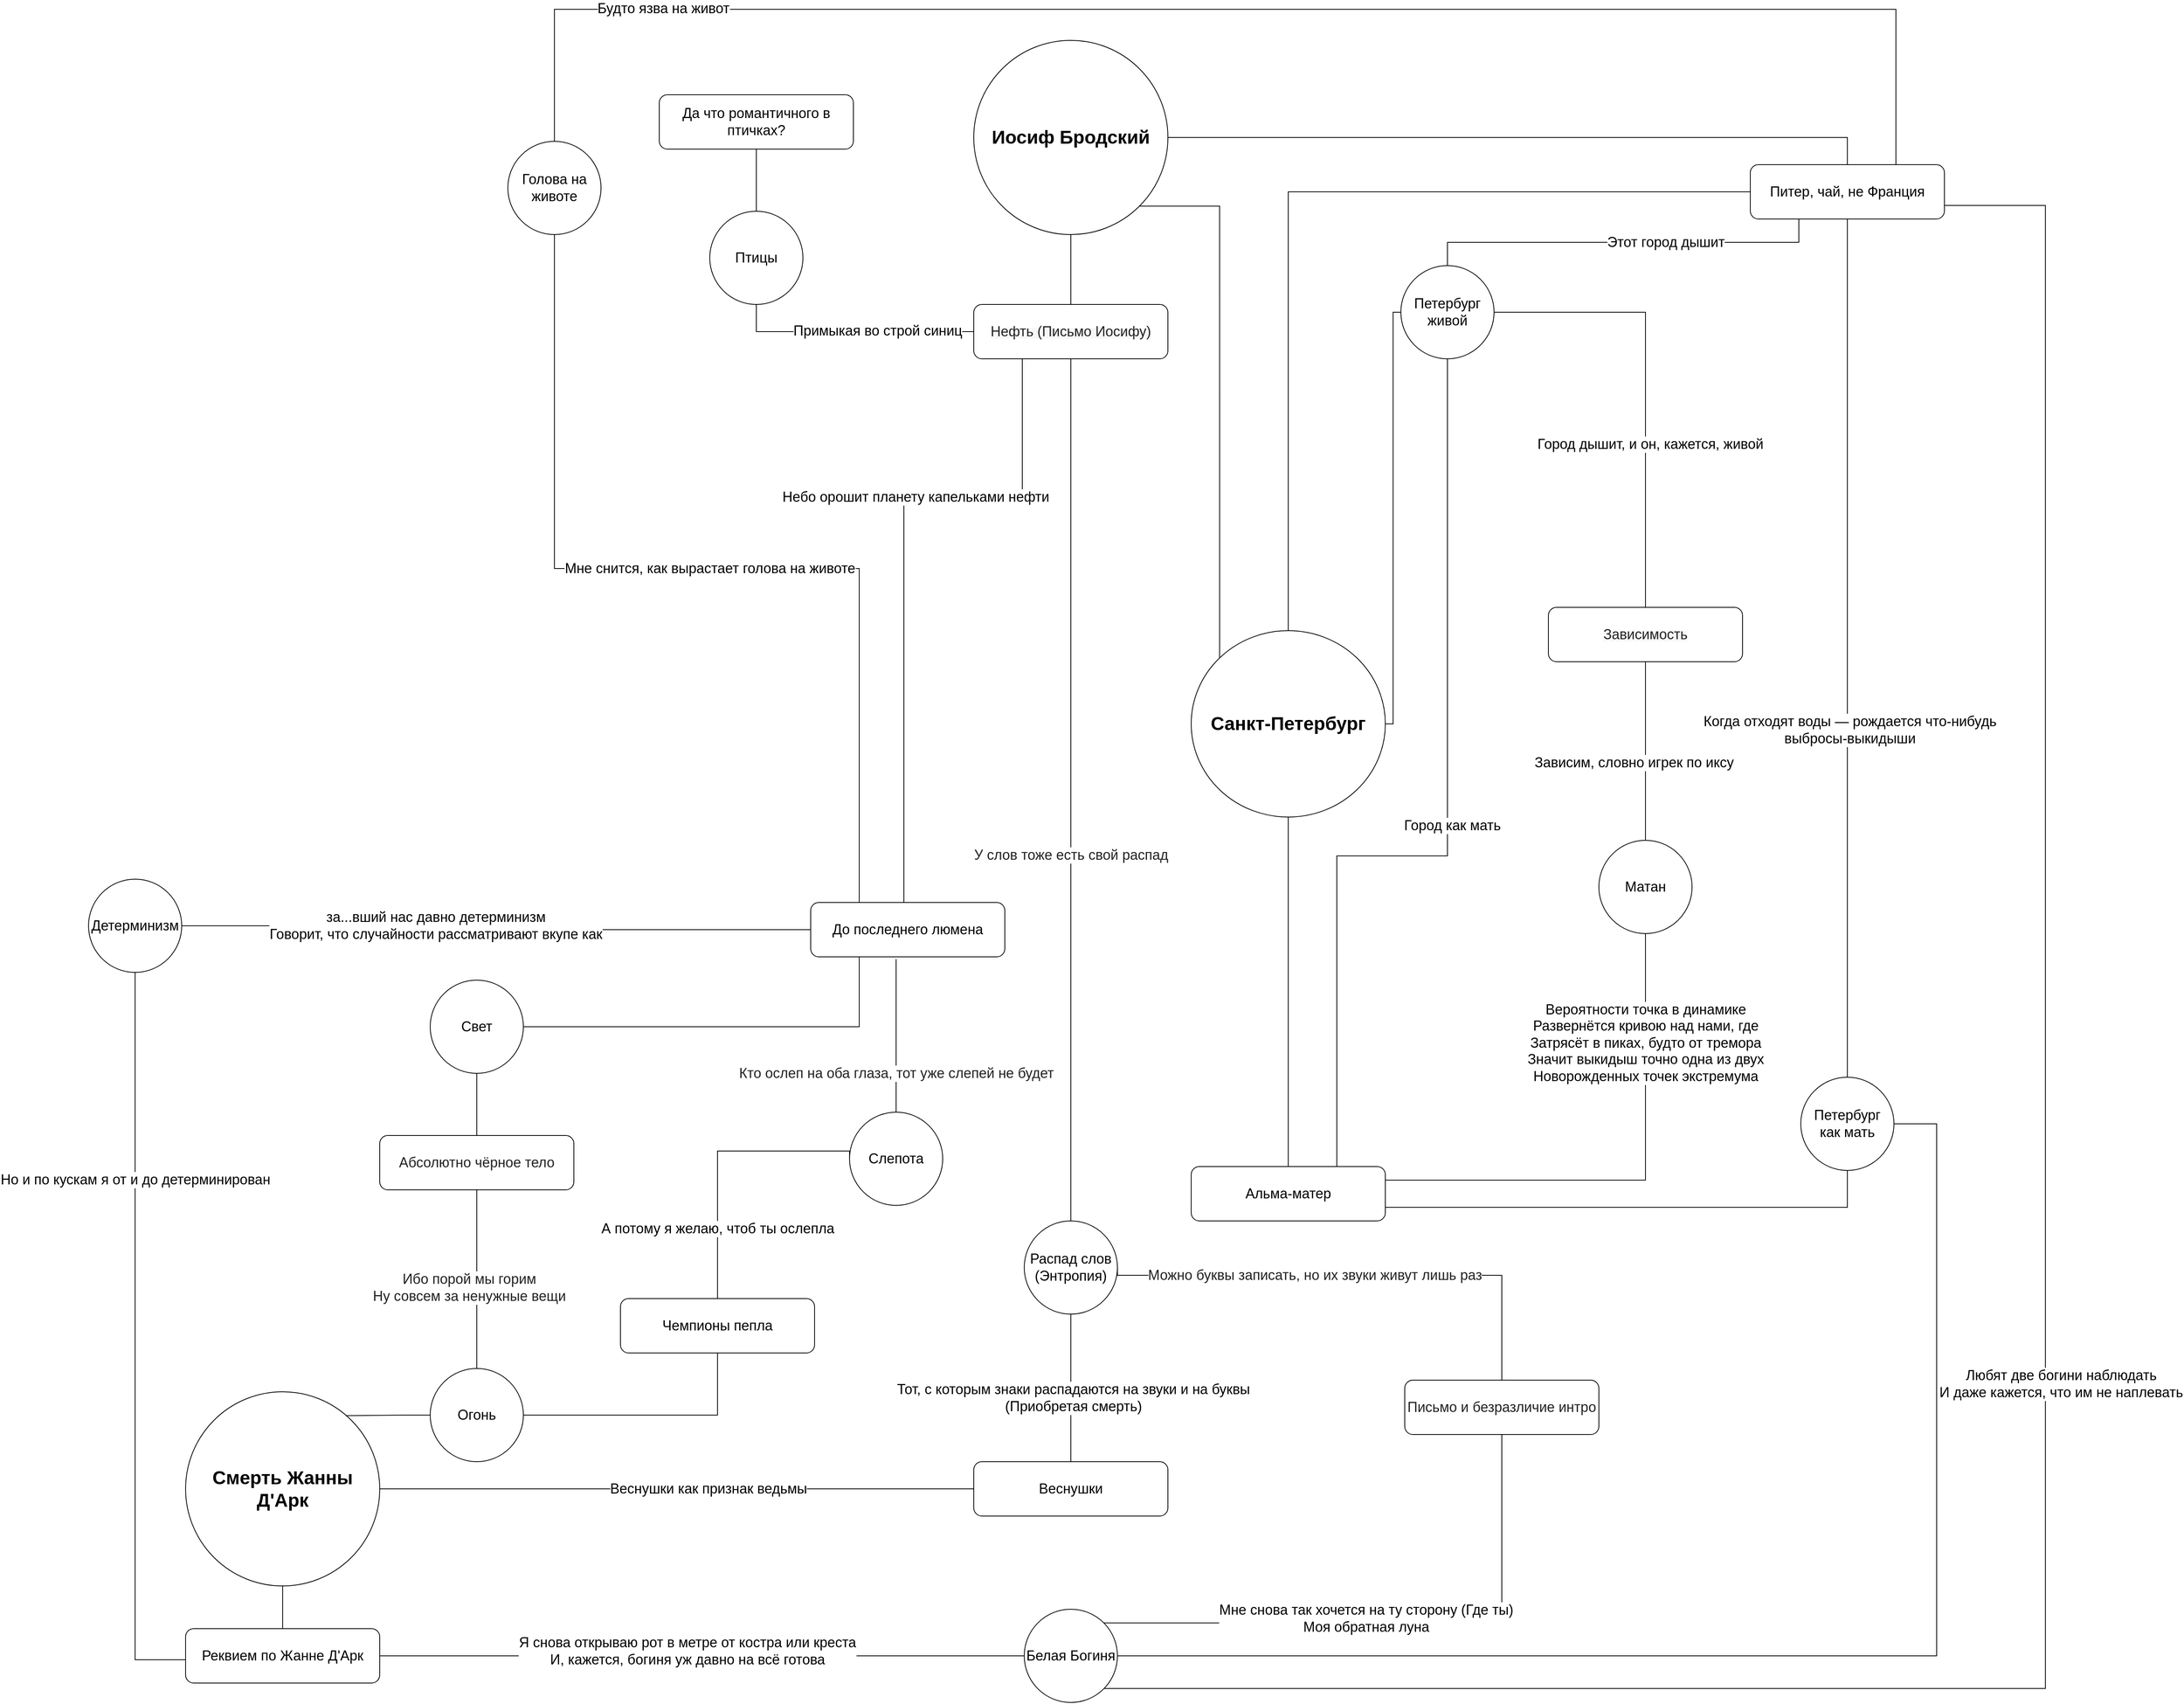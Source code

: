 <mxfile version="14.3.2" type="github">
  <diagram id="hLvbFPvER6smxe1DaEyC" name="Page-1">
    <mxGraphModel dx="4622" dy="4001" grid="1" gridSize="10" guides="1" tooltips="1" connect="1" arrows="1" fold="1" page="1" pageScale="1" pageWidth="827" pageHeight="1169" math="0" shadow="0">
      <root>
        <mxCell id="0" />
        <mxCell id="1" parent="0" />
        <mxCell id="lqc5_xZJ1Iw9UYwcaw_J-13" style="edgeStyle=orthogonalEdgeStyle;rounded=0;orthogonalLoop=1;jettySize=auto;html=1;entryX=0;entryY=0.5;entryDx=0;entryDy=0;endArrow=none;endFill=0;exitX=0.5;exitY=0;exitDx=0;exitDy=0;" parent="1" source="1c6ZH7vMenbnLPpmqNAf-1" target="1c6ZH7vMenbnLPpmqNAf-60" edge="1">
          <mxGeometry relative="1" as="geometry" />
        </mxCell>
        <mxCell id="lqc5_xZJ1Iw9UYwcaw_J-24" style="edgeStyle=orthogonalEdgeStyle;rounded=0;orthogonalLoop=1;jettySize=auto;html=1;entryX=1;entryY=1;entryDx=0;entryDy=0;endArrow=none;endFill=0;exitX=0;exitY=0;exitDx=0;exitDy=0;" parent="1" source="1c6ZH7vMenbnLPpmqNAf-1" target="1c6ZH7vMenbnLPpmqNAf-2" edge="1">
          <mxGeometry relative="1" as="geometry">
            <Array as="points">
              <mxPoint x="-83" y="-877" />
            </Array>
          </mxGeometry>
        </mxCell>
        <mxCell id="1c6ZH7vMenbnLPpmqNAf-1" value="&lt;b&gt;&lt;font style=&quot;font-size: 24px&quot;&gt;Санкт-Петербург&lt;/font&gt;&lt;/b&gt;" style="ellipse;whiteSpace=wrap;html=1;" parent="1" vertex="1">
          <mxGeometry x="-120" y="-330" width="250" height="240" as="geometry" />
        </mxCell>
        <mxCell id="lqc5_xZJ1Iw9UYwcaw_J-55" style="edgeStyle=orthogonalEdgeStyle;rounded=0;orthogonalLoop=1;jettySize=auto;html=1;entryX=0.5;entryY=0;entryDx=0;entryDy=0;endArrow=none;endFill=0;" parent="1" source="1c6ZH7vMenbnLPpmqNAf-2" target="1c6ZH7vMenbnLPpmqNAf-37" edge="1">
          <mxGeometry relative="1" as="geometry" />
        </mxCell>
        <mxCell id="1c6ZH7vMenbnLPpmqNAf-2" value="&lt;b&gt;&lt;font style=&quot;font-size: 24px&quot;&gt;Иосиф Бродский&lt;/font&gt;&lt;/b&gt;" style="ellipse;whiteSpace=wrap;html=1;" parent="1" vertex="1">
          <mxGeometry x="-400" y="-1090" width="250" height="250" as="geometry" />
        </mxCell>
        <mxCell id="uBlwhXAnEBfQTf6dqCAZ-1" style="edgeStyle=orthogonalEdgeStyle;rounded=0;orthogonalLoop=1;jettySize=auto;html=1;entryX=0.5;entryY=0;entryDx=0;entryDy=0;endArrow=none;endFill=0;" edge="1" parent="1" source="1c6ZH7vMenbnLPpmqNAf-4" target="lqc5_xZJ1Iw9UYwcaw_J-47">
          <mxGeometry relative="1" as="geometry" />
        </mxCell>
        <mxCell id="1c6ZH7vMenbnLPpmqNAf-4" value="&lt;b&gt;&lt;font style=&quot;font-size: 24px&quot;&gt;Смерть Жанны Д&#39;Арк&lt;/font&gt;&lt;/b&gt;" style="ellipse;whiteSpace=wrap;html=1;" parent="1" vertex="1">
          <mxGeometry x="-1415" y="650" width="250" height="250" as="geometry" />
        </mxCell>
        <mxCell id="1c6ZH7vMenbnLPpmqNAf-12" value="&lt;font style=&quot;font-size: 18px&quot;&gt;Распад слов (Энтропия)&lt;/font&gt;" style="ellipse;whiteSpace=wrap;html=1;" parent="1" vertex="1">
          <mxGeometry x="-335" y="430" width="120" height="120" as="geometry" />
        </mxCell>
        <mxCell id="1c6ZH7vMenbnLPpmqNAf-33" style="edgeStyle=orthogonalEdgeStyle;rounded=0;orthogonalLoop=1;jettySize=auto;html=1;entryX=1;entryY=0.5;entryDx=0;entryDy=0;endArrow=none;endFill=0;exitX=0.5;exitY=0;exitDx=0;exitDy=0;" parent="1" source="1c6ZH7vMenbnLPpmqNAf-19" target="1c6ZH7vMenbnLPpmqNAf-12" edge="1">
          <mxGeometry relative="1" as="geometry">
            <Array as="points">
              <mxPoint x="280" y="500" />
              <mxPoint x="-215" y="500" />
            </Array>
          </mxGeometry>
        </mxCell>
        <mxCell id="1c6ZH7vMenbnLPpmqNAf-34" value="&lt;span style=&quot;color: rgb(34 , 34 , 34) ; font-family: &amp;#34;programme&amp;#34; , &amp;#34;arial&amp;#34; , sans-serif ; font-size: 18px&quot;&gt;Можно буквы записать, но их звуки живут лишь раз&lt;/span&gt;" style="edgeLabel;html=1;align=center;verticalAlign=middle;resizable=0;points=[];" parent="1c6ZH7vMenbnLPpmqNAf-33" vertex="1" connectable="0">
          <mxGeometry x="-0.164" y="1" relative="1" as="geometry">
            <mxPoint x="-108.33" y="-1" as="offset" />
          </mxGeometry>
        </mxCell>
        <mxCell id="lqc5_xZJ1Iw9UYwcaw_J-9" style="edgeStyle=orthogonalEdgeStyle;rounded=0;orthogonalLoop=1;jettySize=auto;html=1;endArrow=none;endFill=0;exitX=0.5;exitY=1;exitDx=0;exitDy=0;entryX=1;entryY=0;entryDx=0;entryDy=0;" parent="1" source="1c6ZH7vMenbnLPpmqNAf-19" target="lqc5_xZJ1Iw9UYwcaw_J-5" edge="1">
          <mxGeometry relative="1" as="geometry">
            <mxPoint x="700" y="930" as="targetPoint" />
            <Array as="points">
              <mxPoint x="280" y="948" />
            </Array>
          </mxGeometry>
        </mxCell>
        <mxCell id="lqc5_xZJ1Iw9UYwcaw_J-10" value="&lt;div&gt;&lt;span style=&quot;font-size: 18px&quot;&gt;Мне снова так хочется на ту сторону (Где ты)&lt;/span&gt;&lt;/div&gt;&lt;div&gt;&lt;span style=&quot;font-size: 18px&quot;&gt;Моя обратная луна&lt;/span&gt;&lt;/div&gt;" style="edgeLabel;html=1;align=center;verticalAlign=middle;resizable=0;points=[];" parent="lqc5_xZJ1Iw9UYwcaw_J-9" vertex="1" connectable="0">
          <mxGeometry x="0.105" y="-6" relative="1" as="geometry">
            <mxPoint x="-1" as="offset" />
          </mxGeometry>
        </mxCell>
        <mxCell id="1c6ZH7vMenbnLPpmqNAf-19" value="&lt;font size=&quot;1&quot;&gt;&lt;span style=&quot;color: rgb(34 , 34 , 34) ; font-family: &amp;#34;programme&amp;#34; , &amp;#34;arial&amp;#34; , sans-serif ; font-size: 18px ; background-color: rgb(255 , 255 , 255)&quot;&gt;Письмо и безразличие интро&lt;/span&gt;&lt;/font&gt;" style="rounded=1;whiteSpace=wrap;html=1;" parent="1" vertex="1">
          <mxGeometry x="155" y="635" width="250" height="70" as="geometry" />
        </mxCell>
        <mxCell id="1c6ZH7vMenbnLPpmqNAf-32" style="edgeStyle=orthogonalEdgeStyle;rounded=0;orthogonalLoop=1;jettySize=auto;html=1;exitX=0.5;exitY=0;exitDx=0;exitDy=0;endArrow=none;endFill=0;" parent="1" source="lqc5_xZJ1Iw9UYwcaw_J-41" target="1c6ZH7vMenbnLPpmqNAf-12" edge="1">
          <mxGeometry relative="1" as="geometry">
            <mxPoint x="350" y="635" as="sourcePoint" />
          </mxGeometry>
        </mxCell>
        <mxCell id="1c6ZH7vMenbnLPpmqNAf-35" value="&lt;div style=&quot;font-size: 18px&quot;&gt;&lt;font style=&quot;font-size: 18px&quot;&gt;Тот, с которым знаки распадаются на звуки и на буквы&lt;/font&gt;&lt;/div&gt;&lt;div style=&quot;font-size: 18px&quot;&gt;&lt;font style=&quot;font-size: 18px&quot;&gt;(Приобретая смерть)&lt;/font&gt;&lt;/div&gt;" style="edgeLabel;html=1;align=center;verticalAlign=middle;resizable=0;points=[];" parent="1c6ZH7vMenbnLPpmqNAf-32" vertex="1" connectable="0">
          <mxGeometry x="-0.136" y="-3" relative="1" as="geometry">
            <mxPoint as="offset" />
          </mxGeometry>
        </mxCell>
        <mxCell id="1c6ZH7vMenbnLPpmqNAf-47" style="edgeStyle=orthogonalEdgeStyle;rounded=0;orthogonalLoop=1;jettySize=auto;html=1;endArrow=none;endFill=0;exitX=0;exitY=0.5;exitDx=0;exitDy=0;entryX=1;entryY=0.5;entryDx=0;entryDy=0;" parent="1" source="lqc5_xZJ1Iw9UYwcaw_J-41" target="1c6ZH7vMenbnLPpmqNAf-4" edge="1">
          <mxGeometry relative="1" as="geometry">
            <mxPoint x="-220" y="930" as="sourcePoint" />
            <mxPoint x="-1150" y="890" as="targetPoint" />
            <Array as="points">
              <mxPoint x="-400" y="775" />
            </Array>
          </mxGeometry>
        </mxCell>
        <mxCell id="lqc5_xZJ1Iw9UYwcaw_J-11" value="&lt;span style=&quot;font-size: 18px&quot;&gt;Веснушки как признак ведьмы&lt;/span&gt;" style="edgeLabel;html=1;align=center;verticalAlign=middle;resizable=0;points=[];" parent="1c6ZH7vMenbnLPpmqNAf-47" vertex="1" connectable="0">
          <mxGeometry x="-0.432" y="-4" relative="1" as="geometry">
            <mxPoint x="-125" y="4" as="offset" />
          </mxGeometry>
        </mxCell>
        <mxCell id="1c6ZH7vMenbnLPpmqNAf-61" style="edgeStyle=orthogonalEdgeStyle;rounded=0;orthogonalLoop=1;jettySize=auto;html=1;endArrow=none;endFill=0;exitX=0.5;exitY=1;exitDx=0;exitDy=0;entryX=0;entryY=0.5;entryDx=0;entryDy=0;" parent="1" source="1c6ZH7vMenbnLPpmqNAf-21" target="1c6ZH7vMenbnLPpmqNAf-54" edge="1">
          <mxGeometry relative="1" as="geometry">
            <mxPoint x="-810" y="710" as="targetPoint" />
            <Array as="points" />
          </mxGeometry>
        </mxCell>
        <mxCell id="1c6ZH7vMenbnLPpmqNAf-64" value="&lt;span style=&quot;color: rgb(34 , 34 , 34) ; font-family: &amp;#34;programme&amp;#34; , &amp;#34;arial&amp;#34; , sans-serif ; font-size: 18px&quot;&gt;Ибо порой мы горим&lt;/span&gt;&lt;br style=&quot;box-sizing: border-box ; color: rgb(34 , 34 , 34) ; font-family: &amp;#34;programme&amp;#34; , &amp;#34;arial&amp;#34; , sans-serif ; font-size: 18px&quot;&gt;&lt;span style=&quot;color: rgb(34 , 34 , 34) ; font-family: &amp;#34;programme&amp;#34; , &amp;#34;arial&amp;#34; , sans-serif ; font-size: 18px&quot;&gt;Ну совсем за ненужные вещи&lt;/span&gt;" style="edgeLabel;html=1;align=center;verticalAlign=middle;resizable=0;points=[];" parent="1c6ZH7vMenbnLPpmqNAf-61" vertex="1" connectable="0">
          <mxGeometry x="-0.143" y="7" relative="1" as="geometry">
            <mxPoint x="-17" y="27.14" as="offset" />
          </mxGeometry>
        </mxCell>
        <mxCell id="1c6ZH7vMenbnLPpmqNAf-62" style="edgeStyle=orthogonalEdgeStyle;rounded=0;orthogonalLoop=1;jettySize=auto;html=1;entryX=1;entryY=0.5;entryDx=0;entryDy=0;endArrow=none;endFill=0;" parent="1" source="1c6ZH7vMenbnLPpmqNAf-21" target="1c6ZH7vMenbnLPpmqNAf-55" edge="1">
          <mxGeometry relative="1" as="geometry" />
        </mxCell>
        <mxCell id="1c6ZH7vMenbnLPpmqNAf-21" value="&lt;font color=&quot;#222222&quot; face=&quot;programme, arial, sans-serif&quot; style=&quot;font-size: 18px&quot;&gt;Абсолютно чёрное тело&lt;/font&gt;" style="rounded=1;whiteSpace=wrap;html=1;" parent="1" vertex="1">
          <mxGeometry x="-1165" y="320" width="250" height="70" as="geometry" />
        </mxCell>
        <mxCell id="lqc5_xZJ1Iw9UYwcaw_J-21" style="edgeStyle=orthogonalEdgeStyle;rounded=0;orthogonalLoop=1;jettySize=auto;html=1;entryX=0;entryY=0.5;entryDx=0;entryDy=0;endArrow=none;endFill=0;" parent="1" source="1c6ZH7vMenbnLPpmqNAf-22" target="lqc5_xZJ1Iw9UYwcaw_J-19" edge="1">
          <mxGeometry relative="1" as="geometry" />
        </mxCell>
        <mxCell id="lqc5_xZJ1Iw9UYwcaw_J-22" value="&lt;font style=&quot;font-size: 18px&quot;&gt;Зависим, словно игрек по иксу&lt;/font&gt;" style="edgeLabel;html=1;align=center;verticalAlign=middle;resizable=0;points=[];" parent="lqc5_xZJ1Iw9UYwcaw_J-21" vertex="1" connectable="0">
          <mxGeometry x="0.134" y="-1" relative="1" as="geometry">
            <mxPoint x="-14" y="-1" as="offset" />
          </mxGeometry>
        </mxCell>
        <mxCell id="lqc5_xZJ1Iw9UYwcaw_J-25" style="edgeStyle=orthogonalEdgeStyle;rounded=0;orthogonalLoop=1;jettySize=auto;html=1;entryX=1;entryY=0.5;entryDx=0;entryDy=0;endArrow=none;endFill=0;exitX=0.5;exitY=0;exitDx=0;exitDy=0;" parent="1" source="1c6ZH7vMenbnLPpmqNAf-22" target="lqc5_xZJ1Iw9UYwcaw_J-23" edge="1">
          <mxGeometry relative="1" as="geometry" />
        </mxCell>
        <mxCell id="lqc5_xZJ1Iw9UYwcaw_J-26" value="&lt;font style=&quot;font-size: 18px&quot;&gt;Город дышит, и он, кажется, живой&lt;/font&gt;" style="edgeLabel;html=1;align=center;verticalAlign=middle;resizable=0;points=[];" parent="lqc5_xZJ1Iw9UYwcaw_J-25" vertex="1" connectable="0">
          <mxGeometry x="0.576" y="6" relative="1" as="geometry">
            <mxPoint x="78.33" y="164" as="offset" />
          </mxGeometry>
        </mxCell>
        <mxCell id="1c6ZH7vMenbnLPpmqNAf-22" value="&lt;font color=&quot;#222222&quot; face=&quot;programme, arial, sans-serif&quot;&gt;&lt;span style=&quot;background-color: rgb(247 , 247 , 247)&quot;&gt;&lt;font style=&quot;font-size: 18px&quot;&gt;Зависимость&lt;/font&gt;&lt;br&gt;&lt;/span&gt;&lt;/font&gt;" style="rounded=1;whiteSpace=wrap;html=1;" parent="1" vertex="1">
          <mxGeometry x="340" y="-360" width="250" height="70" as="geometry" />
        </mxCell>
        <mxCell id="lqc5_xZJ1Iw9UYwcaw_J-86" style="edgeStyle=orthogonalEdgeStyle;rounded=0;orthogonalLoop=1;jettySize=auto;html=1;exitX=0.5;exitY=1;exitDx=0;exitDy=0;entryX=0.5;entryY=0;entryDx=0;entryDy=0;endArrow=none;endFill=0;" parent="1" source="1c6ZH7vMenbnLPpmqNAf-23" target="1c6ZH7vMenbnLPpmqNAf-49" edge="1">
          <mxGeometry relative="1" as="geometry">
            <Array as="points">
              <mxPoint x="-680" y="-970" />
            </Array>
          </mxGeometry>
        </mxCell>
        <mxCell id="1c6ZH7vMenbnLPpmqNAf-23" value="&lt;font style=&quot;font-size: 18px&quot;&gt;Да что романтичного в птичках?&lt;/font&gt;" style="rounded=1;whiteSpace=wrap;html=1;" parent="1" vertex="1">
          <mxGeometry x="-805" y="-1020" width="250" height="70" as="geometry" />
        </mxCell>
        <mxCell id="1c6ZH7vMenbnLPpmqNAf-38" style="edgeStyle=orthogonalEdgeStyle;rounded=0;orthogonalLoop=1;jettySize=auto;html=1;exitX=0.5;exitY=1;exitDx=0;exitDy=0;entryX=0.5;entryY=0;entryDx=0;entryDy=0;endArrow=none;endFill=0;" parent="1" source="1c6ZH7vMenbnLPpmqNAf-37" target="1c6ZH7vMenbnLPpmqNAf-12" edge="1">
          <mxGeometry relative="1" as="geometry">
            <Array as="points">
              <mxPoint x="-275" y="-680" />
            </Array>
          </mxGeometry>
        </mxCell>
        <mxCell id="1c6ZH7vMenbnLPpmqNAf-39" value="&lt;span style=&quot;color: rgb(34 , 34 , 34) ; font-family: &amp;#34;programme&amp;#34; , &amp;#34;arial&amp;#34; , sans-serif ; font-size: 18px&quot;&gt;У слов тоже есть свой распад&lt;/span&gt;" style="edgeLabel;html=1;align=center;verticalAlign=middle;resizable=0;points=[];" parent="1c6ZH7vMenbnLPpmqNAf-38" vertex="1" connectable="0">
          <mxGeometry x="0.195" relative="1" as="geometry">
            <mxPoint y="-24" as="offset" />
          </mxGeometry>
        </mxCell>
        <mxCell id="1c6ZH7vMenbnLPpmqNAf-37" value="&lt;font color=&quot;#222222&quot; face=&quot;programme, arial, sans-serif&quot;&gt;&lt;span style=&quot;background-color: rgb(247 , 247 , 247)&quot;&gt;&lt;font style=&quot;font-size: 18px&quot;&gt;Нефть (Письмо Иосифу)&lt;/font&gt;&lt;br&gt;&lt;/span&gt;&lt;/font&gt;" style="rounded=1;whiteSpace=wrap;html=1;" parent="1" vertex="1">
          <mxGeometry x="-400" y="-750" width="250" height="70" as="geometry" />
        </mxCell>
        <mxCell id="1c6ZH7vMenbnLPpmqNAf-43" style="edgeStyle=orthogonalEdgeStyle;rounded=0;orthogonalLoop=1;jettySize=auto;html=1;entryX=1;entryY=0.5;entryDx=0;entryDy=0;endArrow=none;endFill=0;exitX=0.5;exitY=0;exitDx=0;exitDy=0;" parent="1" source="1c6ZH7vMenbnLPpmqNAf-60" target="1c6ZH7vMenbnLPpmqNAf-2" edge="1">
          <mxGeometry relative="1" as="geometry">
            <mxPoint x="600" y="105" as="sourcePoint" />
          </mxGeometry>
        </mxCell>
        <mxCell id="1c6ZH7vMenbnLPpmqNAf-51" style="edgeStyle=orthogonalEdgeStyle;rounded=0;orthogonalLoop=1;jettySize=auto;html=1;entryX=0;entryY=0.5;entryDx=0;entryDy=0;endArrow=none;endFill=0;exitX=0.5;exitY=1;exitDx=0;exitDy=0;" parent="1" source="1c6ZH7vMenbnLPpmqNAf-49" target="1c6ZH7vMenbnLPpmqNAf-37" edge="1">
          <mxGeometry relative="1" as="geometry">
            <Array as="points">
              <mxPoint x="-680" y="-715" />
            </Array>
          </mxGeometry>
        </mxCell>
        <mxCell id="1c6ZH7vMenbnLPpmqNAf-52" value="&lt;font style=&quot;font-size: 18px&quot;&gt;Примыкая во строй синиц&lt;/font&gt;" style="edgeLabel;html=1;align=center;verticalAlign=middle;resizable=0;points=[];" parent="1c6ZH7vMenbnLPpmqNAf-51" vertex="1" connectable="0">
          <mxGeometry x="0.214" y="1" relative="1" as="geometry">
            <mxPoint as="offset" />
          </mxGeometry>
        </mxCell>
        <mxCell id="1c6ZH7vMenbnLPpmqNAf-49" value="&lt;span style=&quot;font-size: 18px&quot;&gt;Птицы&lt;/span&gt;" style="ellipse;whiteSpace=wrap;html=1;" parent="1" vertex="1">
          <mxGeometry x="-740" y="-870" width="120" height="120" as="geometry" />
        </mxCell>
        <mxCell id="uBlwhXAnEBfQTf6dqCAZ-2" style="edgeStyle=orthogonalEdgeStyle;rounded=0;orthogonalLoop=1;jettySize=auto;html=1;entryX=0.826;entryY=0.123;entryDx=0;entryDy=0;entryPerimeter=0;endArrow=none;endFill=0;" edge="1" parent="1" source="1c6ZH7vMenbnLPpmqNAf-54" target="1c6ZH7vMenbnLPpmqNAf-4">
          <mxGeometry relative="1" as="geometry" />
        </mxCell>
        <mxCell id="1c6ZH7vMenbnLPpmqNAf-54" value="&lt;span style=&quot;font-size: 18px&quot;&gt;Огонь&lt;/span&gt;" style="ellipse;whiteSpace=wrap;html=1;direction=south;" parent="1" vertex="1">
          <mxGeometry x="-1100" y="620" width="120" height="120" as="geometry" />
        </mxCell>
        <mxCell id="lqc5_xZJ1Iw9UYwcaw_J-62" style="edgeStyle=orthogonalEdgeStyle;rounded=0;orthogonalLoop=1;jettySize=auto;html=1;entryX=0.25;entryY=1;entryDx=0;entryDy=0;endArrow=none;endFill=0;" parent="1" source="1c6ZH7vMenbnLPpmqNAf-55" target="lqc5_xZJ1Iw9UYwcaw_J-39" edge="1">
          <mxGeometry relative="1" as="geometry" />
        </mxCell>
        <mxCell id="1c6ZH7vMenbnLPpmqNAf-55" value="&lt;span style=&quot;font-size: 18px&quot;&gt;Свет&lt;/span&gt;" style="ellipse;whiteSpace=wrap;html=1;direction=south;" parent="1" vertex="1">
          <mxGeometry x="-1100" y="120" width="120" height="120" as="geometry" />
        </mxCell>
        <mxCell id="lqc5_xZJ1Iw9UYwcaw_J-7" style="edgeStyle=orthogonalEdgeStyle;rounded=0;orthogonalLoop=1;jettySize=auto;html=1;endArrow=none;endFill=0;exitX=1;exitY=0.75;exitDx=0;exitDy=0;entryX=1;entryY=1;entryDx=0;entryDy=0;" parent="1" source="1c6ZH7vMenbnLPpmqNAf-60" target="lqc5_xZJ1Iw9UYwcaw_J-5" edge="1">
          <mxGeometry relative="1" as="geometry">
            <mxPoint x="600" y="1040" as="targetPoint" />
            <Array as="points">
              <mxPoint x="980" y="-877" />
              <mxPoint x="980" y="1032" />
              <mxPoint x="-233" y="1032" />
            </Array>
          </mxGeometry>
        </mxCell>
        <mxCell id="lqc5_xZJ1Iw9UYwcaw_J-8" value="&lt;div style=&quot;font-size: 18px&quot;&gt;&lt;font style=&quot;font-size: 18px&quot;&gt;Любят две богини наблюдать&lt;/font&gt;&lt;/div&gt;&lt;div style=&quot;font-size: 18px&quot;&gt;&lt;font style=&quot;font-size: 18px&quot;&gt;И даже кажется, что им не наплевать&lt;/font&gt;&lt;/div&gt;" style="edgeLabel;html=1;align=center;verticalAlign=middle;resizable=0;points=[];" parent="lqc5_xZJ1Iw9UYwcaw_J-7" vertex="1" connectable="0">
          <mxGeometry x="-0.159" relative="1" as="geometry">
            <mxPoint x="20" y="279.4" as="offset" />
          </mxGeometry>
        </mxCell>
        <mxCell id="1c6ZH7vMenbnLPpmqNAf-60" value="&lt;span style=&quot;font-size: 18px&quot;&gt;Питер, чай, не Франция&lt;/span&gt;" style="rounded=1;whiteSpace=wrap;html=1;" parent="1" vertex="1">
          <mxGeometry x="600" y="-930" width="250" height="70" as="geometry" />
        </mxCell>
        <mxCell id="lqc5_xZJ1Iw9UYwcaw_J-2" style="edgeStyle=orthogonalEdgeStyle;rounded=0;orthogonalLoop=1;jettySize=auto;html=1;entryX=0.5;entryY=1;entryDx=0;entryDy=0;endArrow=none;endFill=0;" parent="1" source="lqc5_xZJ1Iw9UYwcaw_J-1" target="1c6ZH7vMenbnLPpmqNAf-60" edge="1">
          <mxGeometry relative="1" as="geometry" />
        </mxCell>
        <mxCell id="lqc5_xZJ1Iw9UYwcaw_J-4" value="&lt;div style=&quot;font-size: 18px&quot;&gt;&lt;font style=&quot;font-size: 18px&quot;&gt;Когда отходят воды — рождается что-нибудь&lt;br&gt;выбросы-выкидыши&lt;/font&gt;&lt;/div&gt;" style="edgeLabel;html=1;align=center;verticalAlign=middle;resizable=0;points=[];" parent="lqc5_xZJ1Iw9UYwcaw_J-2" vertex="1" connectable="0">
          <mxGeometry x="-0.193" y="-3" relative="1" as="geometry">
            <mxPoint y="-1" as="offset" />
          </mxGeometry>
        </mxCell>
        <mxCell id="lqc5_xZJ1Iw9UYwcaw_J-12" style="edgeStyle=orthogonalEdgeStyle;rounded=0;orthogonalLoop=1;jettySize=auto;html=1;entryX=1;entryY=0.75;entryDx=0;entryDy=0;endArrow=none;endFill=0;" parent="1" source="lqc5_xZJ1Iw9UYwcaw_J-1" target="lqc5_xZJ1Iw9UYwcaw_J-6" edge="1">
          <mxGeometry relative="1" as="geometry">
            <Array as="points">
              <mxPoint x="725" y="413" />
            </Array>
          </mxGeometry>
        </mxCell>
        <mxCell id="lqc5_xZJ1Iw9UYwcaw_J-15" style="edgeStyle=orthogonalEdgeStyle;rounded=0;orthogonalLoop=1;jettySize=auto;html=1;endArrow=none;endFill=0;exitX=1;exitY=0.5;exitDx=0;exitDy=0;entryX=1;entryY=0.5;entryDx=0;entryDy=0;" parent="1" source="lqc5_xZJ1Iw9UYwcaw_J-1" target="lqc5_xZJ1Iw9UYwcaw_J-5" edge="1">
          <mxGeometry relative="1" as="geometry">
            <mxPoint x="820" y="890" as="targetPoint" />
            <Array as="points">
              <mxPoint x="840" y="305" />
              <mxPoint x="840" y="990" />
            </Array>
          </mxGeometry>
        </mxCell>
        <mxCell id="lqc5_xZJ1Iw9UYwcaw_J-1" value="&lt;font style=&quot;font-size: 18px&quot;&gt;Петербург&lt;br&gt;как мать&lt;/font&gt;" style="ellipse;whiteSpace=wrap;html=1;" parent="1" vertex="1">
          <mxGeometry x="665" y="245" width="120" height="120" as="geometry" />
        </mxCell>
        <mxCell id="lqc5_xZJ1Iw9UYwcaw_J-5" value="&lt;span style=&quot;font-size: 18px&quot;&gt;Белая Богиня&lt;/span&gt;" style="ellipse;whiteSpace=wrap;html=1;" parent="1" vertex="1">
          <mxGeometry x="-335" y="930" width="120" height="120" as="geometry" />
        </mxCell>
        <mxCell id="lqc5_xZJ1Iw9UYwcaw_J-17" style="edgeStyle=orthogonalEdgeStyle;rounded=0;orthogonalLoop=1;jettySize=auto;html=1;entryX=0.5;entryY=1;entryDx=0;entryDy=0;endArrow=none;endFill=0;" parent="1" source="lqc5_xZJ1Iw9UYwcaw_J-6" target="1c6ZH7vMenbnLPpmqNAf-1" edge="1">
          <mxGeometry relative="1" as="geometry" />
        </mxCell>
        <mxCell id="lqc5_xZJ1Iw9UYwcaw_J-30" style="edgeStyle=orthogonalEdgeStyle;rounded=0;orthogonalLoop=1;jettySize=auto;html=1;entryX=0.5;entryY=1;entryDx=0;entryDy=0;endArrow=none;endFill=0;exitX=0.75;exitY=0;exitDx=0;exitDy=0;" parent="1" source="lqc5_xZJ1Iw9UYwcaw_J-6" target="lqc5_xZJ1Iw9UYwcaw_J-23" edge="1">
          <mxGeometry relative="1" as="geometry">
            <Array as="points">
              <mxPoint x="68" y="-40" />
              <mxPoint x="210" y="-40" />
            </Array>
          </mxGeometry>
        </mxCell>
        <mxCell id="lqc5_xZJ1Iw9UYwcaw_J-34" value="&lt;span style=&quot;font-size: 18px&quot;&gt;Город как мать&lt;/span&gt;" style="edgeLabel;html=1;align=center;verticalAlign=middle;resizable=0;points=[];" parent="lqc5_xZJ1Iw9UYwcaw_J-30" vertex="1" connectable="0">
          <mxGeometry x="-0.016" y="1" relative="1" as="geometry">
            <mxPoint x="6.29" as="offset" />
          </mxGeometry>
        </mxCell>
        <mxCell id="lqc5_xZJ1Iw9UYwcaw_J-36" style="edgeStyle=orthogonalEdgeStyle;rounded=0;orthogonalLoop=1;jettySize=auto;html=1;endArrow=none;endFill=0;exitX=1;exitY=0.25;exitDx=0;exitDy=0;" parent="1" source="lqc5_xZJ1Iw9UYwcaw_J-6" target="lqc5_xZJ1Iw9UYwcaw_J-19" edge="1">
          <mxGeometry relative="1" as="geometry" />
        </mxCell>
        <mxCell id="lqc5_xZJ1Iw9UYwcaw_J-37" value="&lt;div style=&quot;font-size: 18px&quot;&gt;&lt;font style=&quot;font-size: 18px&quot;&gt;Вероятности точка в динамике&lt;/font&gt;&lt;/div&gt;&lt;div style=&quot;font-size: 18px&quot;&gt;&lt;font style=&quot;font-size: 18px&quot;&gt;Развернётся кривою над нами, где&lt;/font&gt;&lt;/div&gt;&lt;div style=&quot;font-size: 18px&quot;&gt;&lt;font style=&quot;font-size: 18px&quot;&gt;Затрясёт в пиках, будто от тремора&lt;/font&gt;&lt;/div&gt;&lt;div style=&quot;font-size: 18px&quot;&gt;&lt;font style=&quot;font-size: 18px&quot;&gt;Значит выкидыш точно одна из двух&lt;/font&gt;&lt;/div&gt;&lt;div style=&quot;font-size: 18px&quot;&gt;&lt;font style=&quot;font-size: 18px&quot;&gt;Новорожденных точек экстремума&lt;/font&gt;&lt;/div&gt;" style="edgeLabel;html=1;align=center;verticalAlign=middle;resizable=0;points=[];" parent="lqc5_xZJ1Iw9UYwcaw_J-36" vertex="1" connectable="0">
          <mxGeometry x="0.755" y="3" relative="1" as="geometry">
            <mxPoint x="3" y="60.83" as="offset" />
          </mxGeometry>
        </mxCell>
        <mxCell id="lqc5_xZJ1Iw9UYwcaw_J-6" value="&lt;span style=&quot;font-size: 18px&quot;&gt;Альма-матер&lt;br&gt;&lt;/span&gt;" style="rounded=1;whiteSpace=wrap;html=1;" parent="1" vertex="1">
          <mxGeometry x="-120" y="360" width="250" height="70" as="geometry" />
        </mxCell>
        <mxCell id="lqc5_xZJ1Iw9UYwcaw_J-19" value="&lt;span style=&quot;font-size: 18px&quot;&gt;Матан&lt;/span&gt;" style="ellipse;whiteSpace=wrap;html=1;direction=south;" parent="1" vertex="1">
          <mxGeometry x="405" y="-60" width="120" height="120" as="geometry" />
        </mxCell>
        <mxCell id="lqc5_xZJ1Iw9UYwcaw_J-27" style="edgeStyle=orthogonalEdgeStyle;rounded=0;orthogonalLoop=1;jettySize=auto;html=1;entryX=0.25;entryY=1;entryDx=0;entryDy=0;endArrow=none;endFill=0;exitX=0.5;exitY=0;exitDx=0;exitDy=0;" parent="1" source="lqc5_xZJ1Iw9UYwcaw_J-23" target="1c6ZH7vMenbnLPpmqNAf-60" edge="1">
          <mxGeometry relative="1" as="geometry">
            <mxPoint x="270" y="-750" as="sourcePoint" />
            <Array as="points">
              <mxPoint x="210" y="-830" />
              <mxPoint x="663" y="-830" />
            </Array>
          </mxGeometry>
        </mxCell>
        <mxCell id="lqc5_xZJ1Iw9UYwcaw_J-28" value="&lt;font style=&quot;font-size: 18px&quot;&gt;Этот город дышит&lt;/font&gt;" style="edgeLabel;html=1;align=center;verticalAlign=middle;resizable=0;points=[];" parent="lqc5_xZJ1Iw9UYwcaw_J-27" vertex="1" connectable="0">
          <mxGeometry x="-0.709" y="1" relative="1" as="geometry">
            <mxPoint x="236" y="1" as="offset" />
          </mxGeometry>
        </mxCell>
        <mxCell id="lqc5_xZJ1Iw9UYwcaw_J-35" style="edgeStyle=orthogonalEdgeStyle;rounded=0;orthogonalLoop=1;jettySize=auto;html=1;entryX=1;entryY=0.5;entryDx=0;entryDy=0;endArrow=none;endFill=0;" parent="1" source="lqc5_xZJ1Iw9UYwcaw_J-23" target="1c6ZH7vMenbnLPpmqNAf-1" edge="1">
          <mxGeometry relative="1" as="geometry">
            <Array as="points">
              <mxPoint x="140" y="-740" />
              <mxPoint x="140" y="-210" />
            </Array>
          </mxGeometry>
        </mxCell>
        <mxCell id="lqc5_xZJ1Iw9UYwcaw_J-23" value="&lt;span style=&quot;font-size: 18px&quot;&gt;Петербург живой&lt;/span&gt;" style="ellipse;whiteSpace=wrap;html=1;" parent="1" vertex="1">
          <mxGeometry x="150" y="-800" width="120" height="120" as="geometry" />
        </mxCell>
        <mxCell id="lqc5_xZJ1Iw9UYwcaw_J-44" style="edgeStyle=orthogonalEdgeStyle;rounded=0;orthogonalLoop=1;jettySize=auto;html=1;endArrow=none;endFill=0;exitX=0.5;exitY=0;exitDx=0;exitDy=0;entryX=0.25;entryY=1;entryDx=0;entryDy=0;" parent="1" source="lqc5_xZJ1Iw9UYwcaw_J-39" target="1c6ZH7vMenbnLPpmqNAf-37" edge="1">
          <mxGeometry relative="1" as="geometry">
            <mxPoint x="-575" y="-650" as="targetPoint" />
            <Array as="points">
              <mxPoint x="-490" y="20" />
              <mxPoint x="-490" y="-500" />
              <mxPoint x="-338" y="-500" />
            </Array>
          </mxGeometry>
        </mxCell>
        <mxCell id="lqc5_xZJ1Iw9UYwcaw_J-46" value="&lt;font style=&quot;font-size: 18px&quot;&gt;Небо орошит планету капельками нефти&lt;/font&gt;" style="edgeLabel;html=1;align=center;verticalAlign=middle;resizable=0;points=[];" parent="lqc5_xZJ1Iw9UYwcaw_J-44" vertex="1" connectable="0">
          <mxGeometry x="0.26" y="2" relative="1" as="geometry">
            <mxPoint as="offset" />
          </mxGeometry>
        </mxCell>
        <mxCell id="lqc5_xZJ1Iw9UYwcaw_J-63" style="edgeStyle=orthogonalEdgeStyle;rounded=0;orthogonalLoop=1;jettySize=auto;html=1;entryX=0.75;entryY=0;entryDx=0;entryDy=0;endArrow=none;endFill=0;exitX=0.5;exitY=0;exitDx=0;exitDy=0;" parent="1" source="lqc5_xZJ1Iw9UYwcaw_J-64" target="1c6ZH7vMenbnLPpmqNAf-60" edge="1">
          <mxGeometry relative="1" as="geometry">
            <mxPoint x="-990" y="-670" as="sourcePoint" />
            <Array as="points">
              <mxPoint x="-940" y="-1130" />
              <mxPoint x="788" y="-1130" />
            </Array>
          </mxGeometry>
        </mxCell>
        <mxCell id="lqc5_xZJ1Iw9UYwcaw_J-66" value="&lt;font style=&quot;font-size: 18px&quot;&gt;Будто язва на живот&lt;/font&gt;" style="edgeLabel;html=1;align=center;verticalAlign=middle;resizable=0;points=[];" parent="lqc5_xZJ1Iw9UYwcaw_J-63" vertex="1" connectable="0">
          <mxGeometry x="-0.902" y="4" relative="1" as="geometry">
            <mxPoint x="144" y="-68.33" as="offset" />
          </mxGeometry>
        </mxCell>
        <mxCell id="lqc5_xZJ1Iw9UYwcaw_J-39" value="&lt;span style=&quot;font-size: 18px&quot;&gt;До последнего люмена&lt;br&gt;&lt;/span&gt;" style="rounded=1;whiteSpace=wrap;html=1;" parent="1" vertex="1">
          <mxGeometry x="-610" y="20" width="250" height="70" as="geometry" />
        </mxCell>
        <mxCell id="lqc5_xZJ1Iw9UYwcaw_J-41" value="&lt;font style=&quot;font-size: 18px&quot;&gt;Веснушки&lt;/font&gt;" style="rounded=1;whiteSpace=wrap;html=1;" parent="1" vertex="1">
          <mxGeometry x="-400" y="740" width="250" height="70" as="geometry" />
        </mxCell>
        <mxCell id="lqc5_xZJ1Iw9UYwcaw_J-52" value="&lt;font style=&quot;font-size: 18px&quot;&gt;Но и по кускам я от и до детерминирован&lt;/font&gt;" style="edgeStyle=orthogonalEdgeStyle;rounded=0;orthogonalLoop=1;jettySize=auto;html=1;entryX=0.5;entryY=1;entryDx=0;entryDy=0;endArrow=none;endFill=0;exitX=0;exitY=0.5;exitDx=0;exitDy=0;" parent="1" source="lqc5_xZJ1Iw9UYwcaw_J-47" target="lqc5_xZJ1Iw9UYwcaw_J-49" edge="1">
          <mxGeometry x="0.412" relative="1" as="geometry">
            <Array as="points">
              <mxPoint x="-1415" y="995" />
              <mxPoint x="-1480" y="995" />
              <mxPoint x="-1480" y="100" />
            </Array>
            <mxPoint as="offset" />
          </mxGeometry>
        </mxCell>
        <mxCell id="lqc5_xZJ1Iw9UYwcaw_J-89" style="edgeStyle=orthogonalEdgeStyle;rounded=0;orthogonalLoop=1;jettySize=auto;html=1;entryX=0;entryY=0.5;entryDx=0;entryDy=0;endArrow=none;endFill=0;" parent="1" source="lqc5_xZJ1Iw9UYwcaw_J-47" target="lqc5_xZJ1Iw9UYwcaw_J-5" edge="1">
          <mxGeometry relative="1" as="geometry" />
        </mxCell>
        <mxCell id="lqc5_xZJ1Iw9UYwcaw_J-90" value="&lt;div style=&quot;font-size: 18px&quot;&gt;&lt;font style=&quot;font-size: 18px&quot;&gt;Я снова открываю рот в&lt;/font&gt;&amp;nbsp;метре от костра или креста&lt;/div&gt;&lt;div style=&quot;font-size: 18px&quot;&gt;&lt;font style=&quot;font-size: 18px&quot;&gt;И, кажется, богиня уж давно на всё готова&lt;/font&gt;&lt;/div&gt;" style="edgeLabel;html=1;align=center;verticalAlign=middle;resizable=0;points=[];" parent="lqc5_xZJ1Iw9UYwcaw_J-89" vertex="1" connectable="0">
          <mxGeometry x="-0.047" y="6" relative="1" as="geometry">
            <mxPoint as="offset" />
          </mxGeometry>
        </mxCell>
        <mxCell id="lqc5_xZJ1Iw9UYwcaw_J-47" value="&lt;span style=&quot;font-size: 18px&quot;&gt;Реквием по Жанне Д&#39;Арк&lt;br&gt;&lt;/span&gt;" style="rounded=1;whiteSpace=wrap;html=1;" parent="1" vertex="1">
          <mxGeometry x="-1415" y="955" width="250" height="70" as="geometry" />
        </mxCell>
        <mxCell id="lqc5_xZJ1Iw9UYwcaw_J-50" style="edgeStyle=orthogonalEdgeStyle;rounded=0;orthogonalLoop=1;jettySize=auto;html=1;entryX=0;entryY=0.5;entryDx=0;entryDy=0;endArrow=none;endFill=0;" parent="1" source="lqc5_xZJ1Iw9UYwcaw_J-49" target="lqc5_xZJ1Iw9UYwcaw_J-39" edge="1">
          <mxGeometry relative="1" as="geometry" />
        </mxCell>
        <mxCell id="lqc5_xZJ1Iw9UYwcaw_J-51" value="&lt;div style=&quot;font-size: 18px&quot;&gt;&lt;font style=&quot;font-size: 18px&quot;&gt;за...вший нас давно детерминизм&lt;/font&gt;&lt;/div&gt;&lt;div style=&quot;font-size: 18px&quot;&gt;&lt;font style=&quot;font-size: 18px&quot;&gt;Говорит, что случайности рассматривают вкупе как&lt;/font&gt;&lt;/div&gt;" style="edgeLabel;html=1;align=center;verticalAlign=middle;resizable=0;points=[];" parent="lqc5_xZJ1Iw9UYwcaw_J-50" vertex="1" connectable="0">
          <mxGeometry x="-0.405" y="3" relative="1" as="geometry">
            <mxPoint x="84.29" y="3" as="offset" />
          </mxGeometry>
        </mxCell>
        <mxCell id="lqc5_xZJ1Iw9UYwcaw_J-49" value="&lt;font style=&quot;font-size: 18px&quot;&gt;Детерминизм&lt;/font&gt;" style="ellipse;whiteSpace=wrap;html=1;" parent="1" vertex="1">
          <mxGeometry x="-1540" y="-10" width="120" height="120" as="geometry" />
        </mxCell>
        <mxCell id="lqc5_xZJ1Iw9UYwcaw_J-67" style="edgeStyle=orthogonalEdgeStyle;rounded=0;orthogonalLoop=1;jettySize=auto;html=1;entryX=0.25;entryY=0;entryDx=0;entryDy=0;endArrow=none;endFill=0;exitX=0.5;exitY=1;exitDx=0;exitDy=0;" parent="1" source="lqc5_xZJ1Iw9UYwcaw_J-64" target="lqc5_xZJ1Iw9UYwcaw_J-39" edge="1">
          <mxGeometry relative="1" as="geometry" />
        </mxCell>
        <mxCell id="lqc5_xZJ1Iw9UYwcaw_J-68" value="&lt;font style=&quot;font-size: 18px&quot;&gt;Мне снится, как вырастает голова на животе&lt;/font&gt;" style="edgeLabel;html=1;align=center;verticalAlign=middle;resizable=0;points=[];" parent="lqc5_xZJ1Iw9UYwcaw_J-67" vertex="1" connectable="0">
          <mxGeometry x="0.285" y="2" relative="1" as="geometry">
            <mxPoint x="-175.0" y="2" as="offset" />
          </mxGeometry>
        </mxCell>
        <mxCell id="lqc5_xZJ1Iw9UYwcaw_J-64" value="&lt;span style=&quot;font-size: 18px&quot;&gt;Голова на животе&lt;/span&gt;" style="ellipse;whiteSpace=wrap;html=1;" parent="1" vertex="1">
          <mxGeometry x="-1000" y="-960" width="120" height="120" as="geometry" />
        </mxCell>
        <mxCell id="lqc5_xZJ1Iw9UYwcaw_J-77" value="&lt;span style=&quot;color: rgb(34 , 34 , 34) ; font-family: &amp;#34;programme&amp;#34; , &amp;#34;arial&amp;#34; , sans-serif ; font-size: 18px ; font-style: normal ; font-weight: 100 ; letter-spacing: normal ; text-indent: 0px ; text-transform: none ; word-spacing: 0px ; background-color: rgb(255 , 255 , 255) ; display: inline ; float: none&quot;&gt;Кто ослеп на оба глаза, тот уже слепей не будет&lt;/span&gt;" style="edgeStyle=orthogonalEdgeStyle;rounded=0;orthogonalLoop=1;jettySize=auto;html=1;entryX=0.44;entryY=1.043;entryDx=0;entryDy=0;entryPerimeter=0;endArrow=none;endFill=0;fontStyle=1" parent="1" source="lqc5_xZJ1Iw9UYwcaw_J-76" target="lqc5_xZJ1Iw9UYwcaw_J-39" edge="1">
          <mxGeometry x="-0.492" relative="1" as="geometry">
            <mxPoint as="offset" />
          </mxGeometry>
        </mxCell>
        <mxCell id="lqc5_xZJ1Iw9UYwcaw_J-76" value="&lt;span style=&quot;font-size: 18px&quot;&gt;Слепота&lt;/span&gt;" style="ellipse;whiteSpace=wrap;html=1;direction=south;" parent="1" vertex="1">
          <mxGeometry x="-560" y="290" width="120" height="120" as="geometry" />
        </mxCell>
        <mxCell id="lqc5_xZJ1Iw9UYwcaw_J-80" style="edgeStyle=orthogonalEdgeStyle;rounded=0;orthogonalLoop=1;jettySize=auto;html=1;entryX=0.5;entryY=1;entryDx=0;entryDy=0;endArrow=none;endFill=0;exitX=0.5;exitY=0;exitDx=0;exitDy=0;" parent="1" source="lqc5_xZJ1Iw9UYwcaw_J-78" target="lqc5_xZJ1Iw9UYwcaw_J-76" edge="1">
          <mxGeometry relative="1" as="geometry">
            <Array as="points">
              <mxPoint x="-730" y="340" />
            </Array>
          </mxGeometry>
        </mxCell>
        <mxCell id="lqc5_xZJ1Iw9UYwcaw_J-81" value="&lt;font style=&quot;font-size: 18px&quot;&gt;А потому я желаю, чтоб ты ослепла&lt;/font&gt;" style="edgeLabel;html=1;align=center;verticalAlign=middle;resizable=0;points=[];" parent="lqc5_xZJ1Iw9UYwcaw_J-80" vertex="1" connectable="0">
          <mxGeometry x="-0.241" y="-3" relative="1" as="geometry">
            <mxPoint x="-3" y="50" as="offset" />
          </mxGeometry>
        </mxCell>
        <mxCell id="lqc5_xZJ1Iw9UYwcaw_J-83" style="edgeStyle=orthogonalEdgeStyle;rounded=0;orthogonalLoop=1;jettySize=auto;html=1;entryX=0.5;entryY=0;entryDx=0;entryDy=0;endArrow=none;endFill=0;exitX=0.5;exitY=1;exitDx=0;exitDy=0;" parent="1" source="lqc5_xZJ1Iw9UYwcaw_J-78" target="1c6ZH7vMenbnLPpmqNAf-54" edge="1">
          <mxGeometry relative="1" as="geometry" />
        </mxCell>
        <mxCell id="lqc5_xZJ1Iw9UYwcaw_J-78" value="&lt;span style=&quot;font-size: 18px&quot;&gt;Чемпионы пепла&lt;br&gt;&lt;/span&gt;" style="rounded=1;whiteSpace=wrap;html=1;" parent="1" vertex="1">
          <mxGeometry x="-855" y="530" width="250" height="70" as="geometry" />
        </mxCell>
      </root>
    </mxGraphModel>
  </diagram>
</mxfile>
